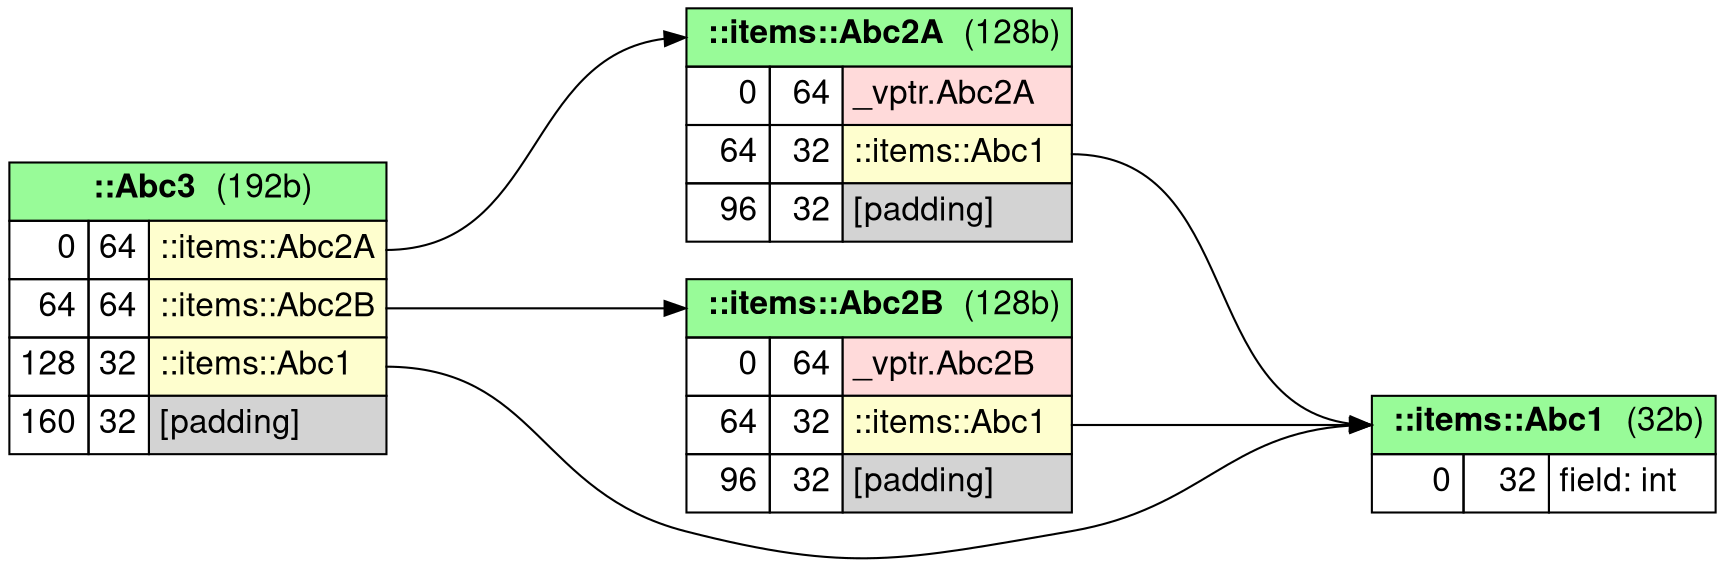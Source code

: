 digraph memory_layout {

fontname="Helvetica,Arial,sans-serif"
node [fontname="Helvetica,Arial,sans-serif"]
edge [fontname="Helvetica,Arial,sans-serif"]

graph [
    rankdir = "LR"
];
node [
    fontsize = "16"
    shape = "record"
];

ranksep = 2


# items subgraph
{

    "-Abc3" [
        shape=plain
        label=
        <<table border="0" cellborder="1" cellspacing="0" cellpadding="4">
            <tr> <td colspan="3" bgcolor="PaleGreen" port='-1'> <b>::Abc3</b>  (192b)</td> </tr>
            <tr> <td align="right" port='in_0'>0</td> <td align="right">64</td> <td align="left" bgcolor='#FEFECE' port='out_0'>::items::Abc2A</td> </tr>
            <tr> <td align="right" port='in_1'>64</td> <td align="right">64</td> <td align="left" bgcolor='#FEFECE' port='out_1'>::items::Abc2B</td> </tr>
            <tr> <td align="right" port='in_2'>128</td> <td align="right">32</td> <td align="left" bgcolor='#FEFECE' port='out_2'>::items::Abc1</td> </tr>
            <tr> <td align="right" port='in_3'>160</td> <td align="right">32</td> <td align="left" bgcolor='lightgray' port='out_3'>[padding]</td> </tr>
        </table>>
    ]

    "-items-Abc2B" [
        shape=plain
        label=
        <<table border="0" cellborder="1" cellspacing="0" cellpadding="4">
            <tr> <td colspan="3" bgcolor="PaleGreen" port='-1'> <b>::items::Abc2B</b>  (128b)</td> </tr>
            <tr> <td align="right" port='in_0'>0</td> <td align="right">64</td> <td align="left" bgcolor='#ffdada' port='out_0'>_vptr.Abc2B</td> </tr>
            <tr> <td align="right" port='in_1'>64</td> <td align="right">32</td> <td align="left" bgcolor='#FEFECE' port='out_1'>::items::Abc1</td> </tr>
            <tr> <td align="right" port='in_2'>96</td> <td align="right">32</td> <td align="left" bgcolor='lightgray' port='out_2'>[padding]</td> </tr>
        </table>>
    ]

    "-items-Abc2A" [
        shape=plain
        label=
        <<table border="0" cellborder="1" cellspacing="0" cellpadding="4">
            <tr> <td colspan="3" bgcolor="PaleGreen" port='-1'> <b>::items::Abc2A</b>  (128b)</td> </tr>
            <tr> <td align="right" port='in_0'>0</td> <td align="right">64</td> <td align="left" bgcolor='#ffdada' port='out_0'>_vptr.Abc2A</td> </tr>
            <tr> <td align="right" port='in_1'>64</td> <td align="right">32</td> <td align="left" bgcolor='#FEFECE' port='out_1'>::items::Abc1</td> </tr>
            <tr> <td align="right" port='in_2'>96</td> <td align="right">32</td> <td align="left" bgcolor='lightgray' port='out_2'>[padding]</td> </tr>
        </table>>
    ]

    "-items-Abc1" [
        shape=plain
        label=
        <<table border="0" cellborder="1" cellspacing="0" cellpadding="4">
            <tr> <td colspan="3" bgcolor="PaleGreen" port='-1'> <b>::items::Abc1</b>  (32b)</td> </tr>
            <tr> <td align="right" port='in_0'>0</td> <td align="right">32</td> <td align="left" port='out_0'>field: int</td> </tr>
        </table>>
    ]


    "-Abc3":"out_0" -> "-items-Abc2A":"-1"
    "-Abc3":"out_1" -> "-items-Abc2B":"-1"
    "-Abc3":"out_2" -> "-items-Abc1":"-1"
    "-items-Abc2B":"out_1" -> "-items-Abc1":"-1"
    "-items-Abc2A":"out_1" -> "-items-Abc1":"-1"

}  # end of items subgraph

}  # end of graph
